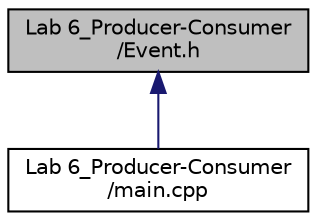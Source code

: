 digraph "Lab 6_Producer-Consumer/Event.h"
{
 // LATEX_PDF_SIZE
  edge [fontname="Helvetica",fontsize="10",labelfontname="Helvetica",labelfontsize="10"];
  node [fontname="Helvetica",fontsize="10",shape=record];
  Node1 [label="Lab 6_Producer-Consumer\l/Event.h",height=0.2,width=0.4,color="black", fillcolor="grey75", style="filled", fontcolor="black",tooltip=" "];
  Node1 -> Node2 [dir="back",color="midnightblue",fontsize="10",style="solid",fontname="Helvetica"];
  Node2 [label="Lab 6_Producer-Consumer\l/main.cpp",height=0.2,width=0.4,color="black", fillcolor="white", style="filled",URL="$_lab_016___producer-_consumer_2main_8cpp.html",tooltip=" "];
}
